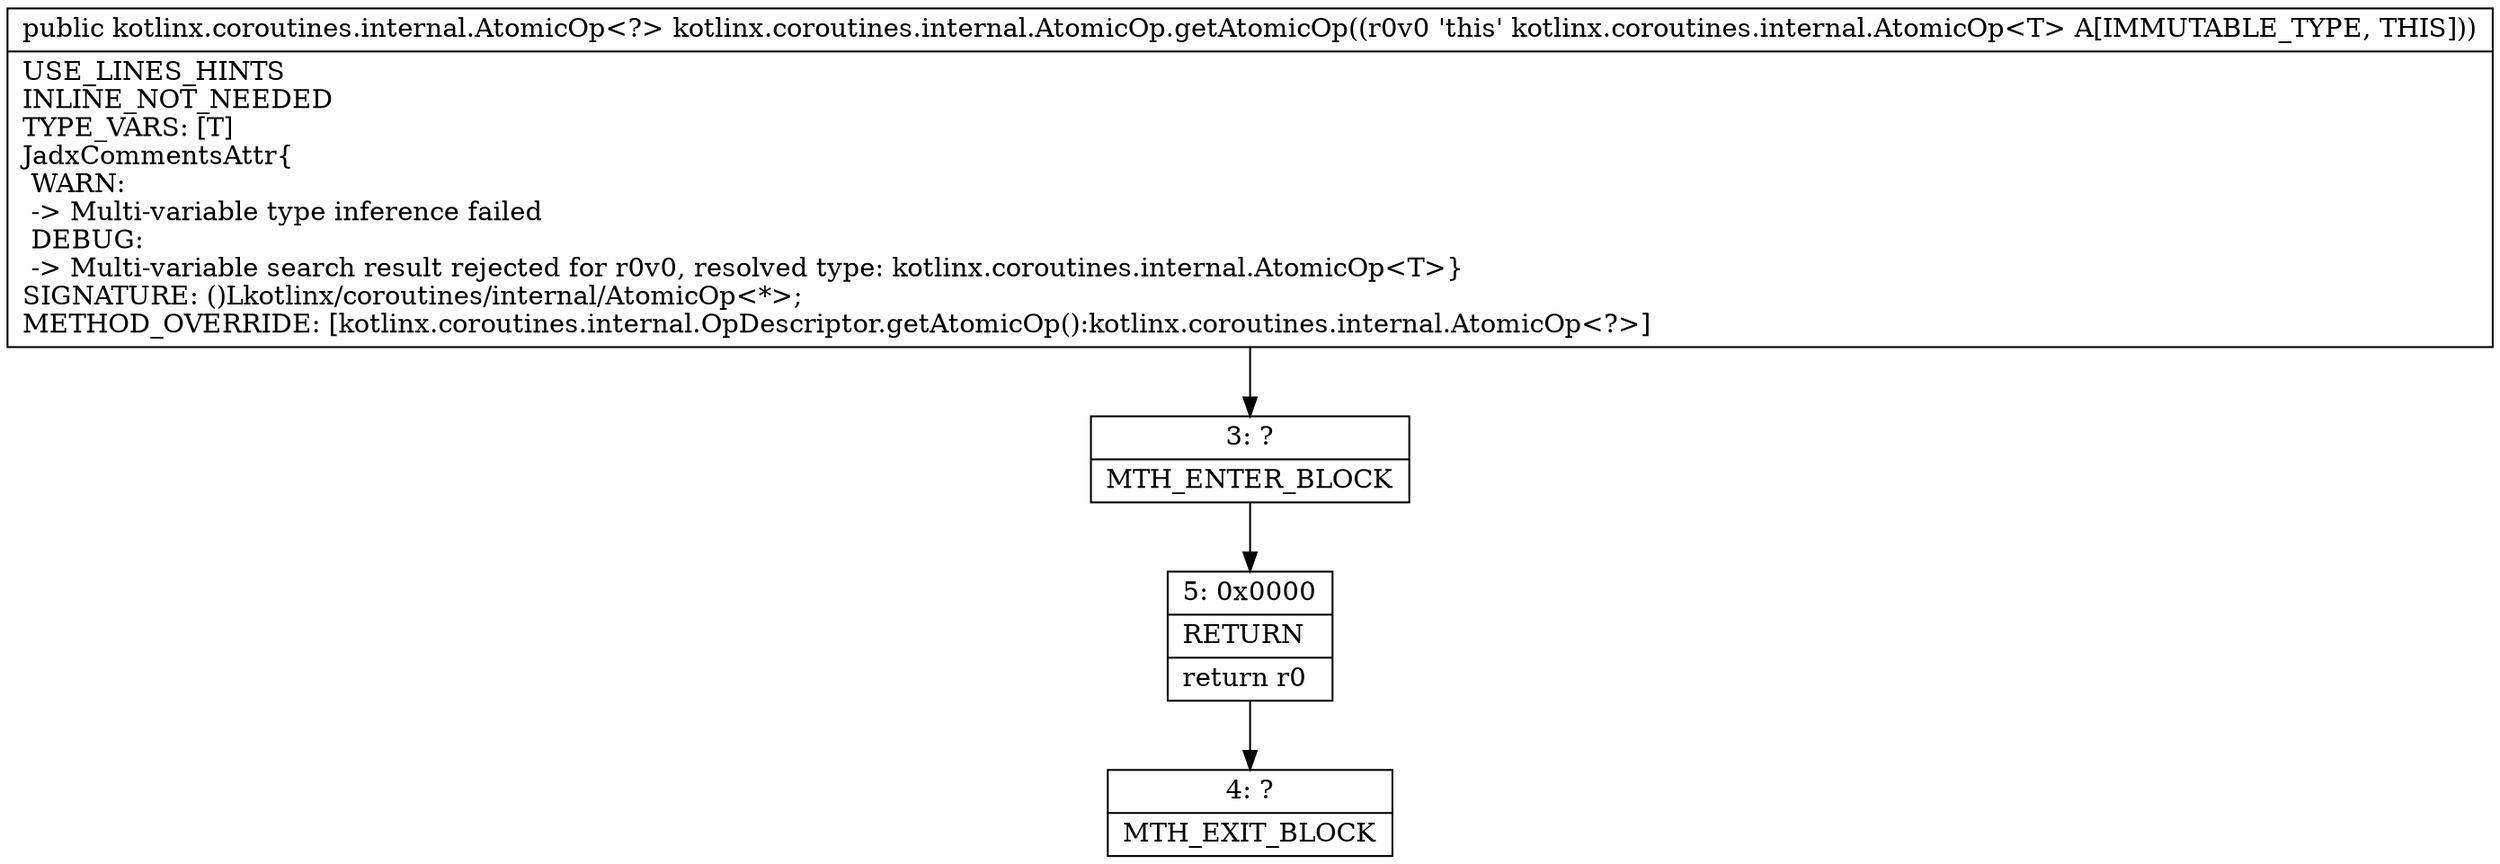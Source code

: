 digraph "CFG forkotlinx.coroutines.internal.AtomicOp.getAtomicOp()Lkotlinx\/coroutines\/internal\/AtomicOp;" {
Node_3 [shape=record,label="{3\:\ ?|MTH_ENTER_BLOCK\l}"];
Node_5 [shape=record,label="{5\:\ 0x0000|RETURN\l|return r0\l}"];
Node_4 [shape=record,label="{4\:\ ?|MTH_EXIT_BLOCK\l}"];
MethodNode[shape=record,label="{public kotlinx.coroutines.internal.AtomicOp\<?\> kotlinx.coroutines.internal.AtomicOp.getAtomicOp((r0v0 'this' kotlinx.coroutines.internal.AtomicOp\<T\> A[IMMUTABLE_TYPE, THIS]))  | USE_LINES_HINTS\lINLINE_NOT_NEEDED\lTYPE_VARS: [T]\lJadxCommentsAttr\{\l WARN: \l \-\> Multi\-variable type inference failed\l DEBUG: \l \-\> Multi\-variable search result rejected for r0v0, resolved type: kotlinx.coroutines.internal.AtomicOp\<T\>\}\lSIGNATURE: ()Lkotlinx\/coroutines\/internal\/AtomicOp\<*\>;\lMETHOD_OVERRIDE: [kotlinx.coroutines.internal.OpDescriptor.getAtomicOp():kotlinx.coroutines.internal.AtomicOp\<?\>]\l}"];
MethodNode -> Node_3;Node_3 -> Node_5;
Node_5 -> Node_4;
}

